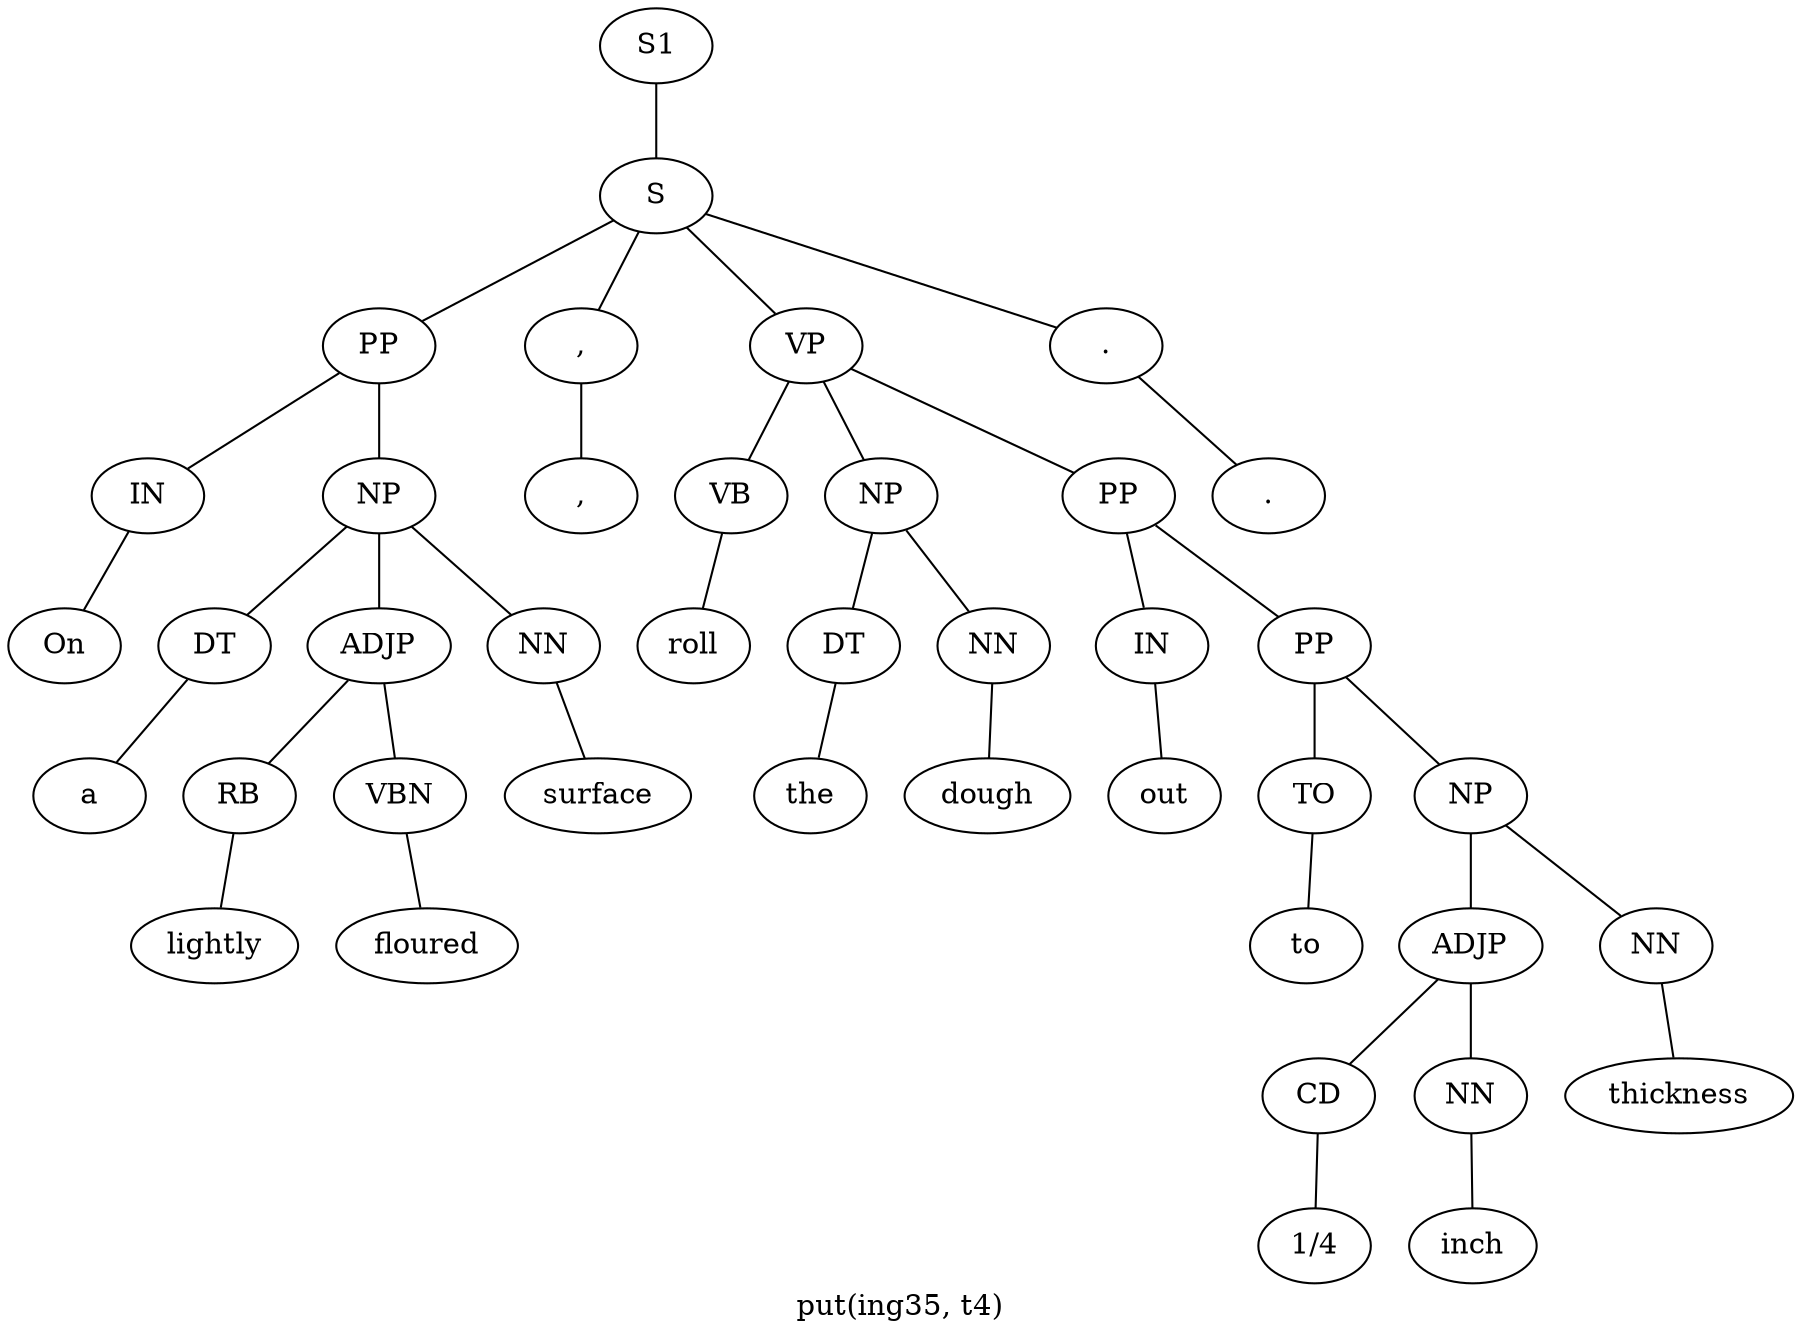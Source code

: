 graph SyntaxGraph {
	label = "put(ing35, t4)";
	Node0 [label="S1"];
	Node1 [label="S"];
	Node2 [label="PP"];
	Node3 [label="IN"];
	Node4 [label="On"];
	Node5 [label="NP"];
	Node6 [label="DT"];
	Node7 [label="a"];
	Node8 [label="ADJP"];
	Node9 [label="RB"];
	Node10 [label="lightly"];
	Node11 [label="VBN"];
	Node12 [label="floured"];
	Node13 [label="NN"];
	Node14 [label="surface"];
	Node15 [label=","];
	Node16 [label=","];
	Node17 [label="VP"];
	Node18 [label="VB"];
	Node19 [label="roll"];
	Node20 [label="NP"];
	Node21 [label="DT"];
	Node22 [label="the"];
	Node23 [label="NN"];
	Node24 [label="dough"];
	Node25 [label="PP"];
	Node26 [label="IN"];
	Node27 [label="out"];
	Node28 [label="PP"];
	Node29 [label="TO"];
	Node30 [label="to"];
	Node31 [label="NP"];
	Node32 [label="ADJP"];
	Node33 [label="CD"];
	Node34 [label="1/4"];
	Node35 [label="NN"];
	Node36 [label="inch"];
	Node37 [label="NN"];
	Node38 [label="thickness"];
	Node39 [label="."];
	Node40 [label="."];

	Node0 -- Node1;
	Node1 -- Node2;
	Node1 -- Node15;
	Node1 -- Node17;
	Node1 -- Node39;
	Node2 -- Node3;
	Node2 -- Node5;
	Node3 -- Node4;
	Node5 -- Node6;
	Node5 -- Node8;
	Node5 -- Node13;
	Node6 -- Node7;
	Node8 -- Node9;
	Node8 -- Node11;
	Node9 -- Node10;
	Node11 -- Node12;
	Node13 -- Node14;
	Node15 -- Node16;
	Node17 -- Node18;
	Node17 -- Node20;
	Node17 -- Node25;
	Node18 -- Node19;
	Node20 -- Node21;
	Node20 -- Node23;
	Node21 -- Node22;
	Node23 -- Node24;
	Node25 -- Node26;
	Node25 -- Node28;
	Node26 -- Node27;
	Node28 -- Node29;
	Node28 -- Node31;
	Node29 -- Node30;
	Node31 -- Node32;
	Node31 -- Node37;
	Node32 -- Node33;
	Node32 -- Node35;
	Node33 -- Node34;
	Node35 -- Node36;
	Node37 -- Node38;
	Node39 -- Node40;
}
